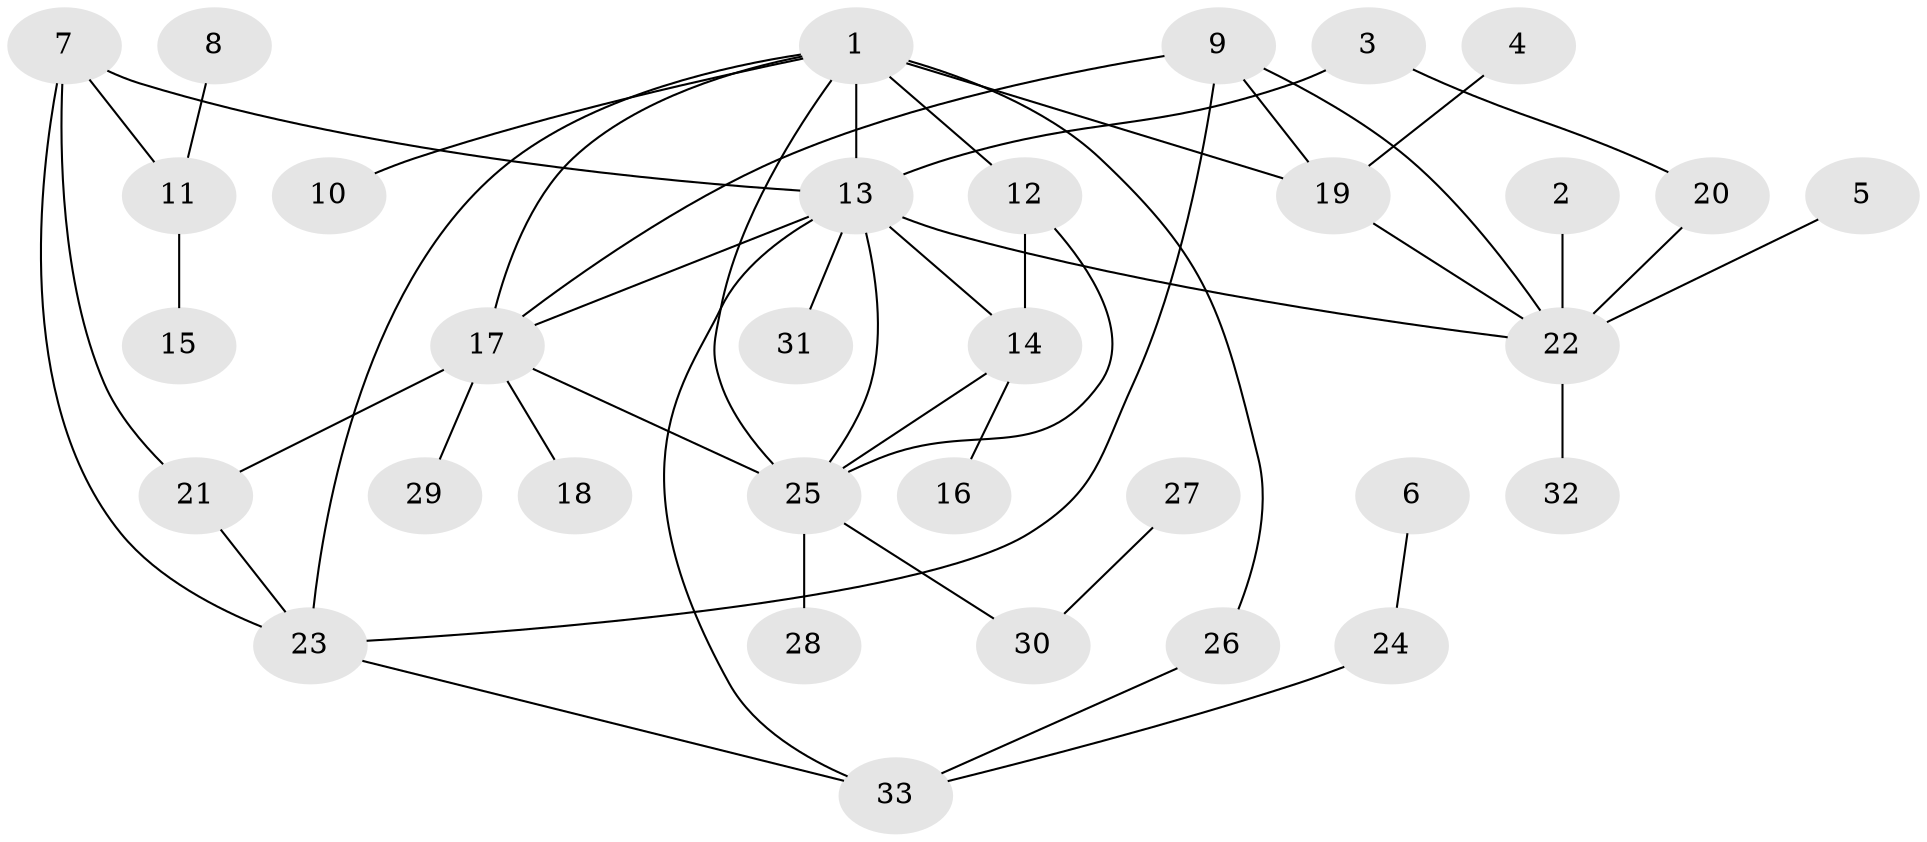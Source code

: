 // original degree distribution, {5: 0.12307692307692308, 4: 0.07692307692307693, 9: 0.046153846153846156, 3: 0.07692307692307693, 7: 0.015384615384615385, 1: 0.47692307692307695, 2: 0.18461538461538463}
// Generated by graph-tools (version 1.1) at 2025/26/03/09/25 03:26:35]
// undirected, 33 vertices, 48 edges
graph export_dot {
graph [start="1"]
  node [color=gray90,style=filled];
  1;
  2;
  3;
  4;
  5;
  6;
  7;
  8;
  9;
  10;
  11;
  12;
  13;
  14;
  15;
  16;
  17;
  18;
  19;
  20;
  21;
  22;
  23;
  24;
  25;
  26;
  27;
  28;
  29;
  30;
  31;
  32;
  33;
  1 -- 10 [weight=1.0];
  1 -- 12 [weight=1.0];
  1 -- 13 [weight=1.0];
  1 -- 17 [weight=1.0];
  1 -- 19 [weight=2.0];
  1 -- 23 [weight=1.0];
  1 -- 25 [weight=1.0];
  1 -- 26 [weight=1.0];
  2 -- 22 [weight=1.0];
  3 -- 13 [weight=1.0];
  3 -- 20 [weight=1.0];
  4 -- 19 [weight=1.0];
  5 -- 22 [weight=1.0];
  6 -- 24 [weight=1.0];
  7 -- 11 [weight=1.0];
  7 -- 13 [weight=1.0];
  7 -- 21 [weight=1.0];
  7 -- 23 [weight=1.0];
  8 -- 11 [weight=1.0];
  9 -- 17 [weight=1.0];
  9 -- 19 [weight=1.0];
  9 -- 22 [weight=1.0];
  9 -- 23 [weight=1.0];
  11 -- 15 [weight=1.0];
  12 -- 14 [weight=1.0];
  12 -- 25 [weight=1.0];
  13 -- 14 [weight=1.0];
  13 -- 17 [weight=1.0];
  13 -- 22 [weight=1.0];
  13 -- 25 [weight=1.0];
  13 -- 31 [weight=1.0];
  13 -- 33 [weight=1.0];
  14 -- 16 [weight=1.0];
  14 -- 25 [weight=1.0];
  17 -- 18 [weight=1.0];
  17 -- 21 [weight=1.0];
  17 -- 25 [weight=2.0];
  17 -- 29 [weight=1.0];
  19 -- 22 [weight=1.0];
  20 -- 22 [weight=1.0];
  21 -- 23 [weight=1.0];
  22 -- 32 [weight=1.0];
  23 -- 33 [weight=1.0];
  24 -- 33 [weight=1.0];
  25 -- 28 [weight=1.0];
  25 -- 30 [weight=1.0];
  26 -- 33 [weight=1.0];
  27 -- 30 [weight=1.0];
}
